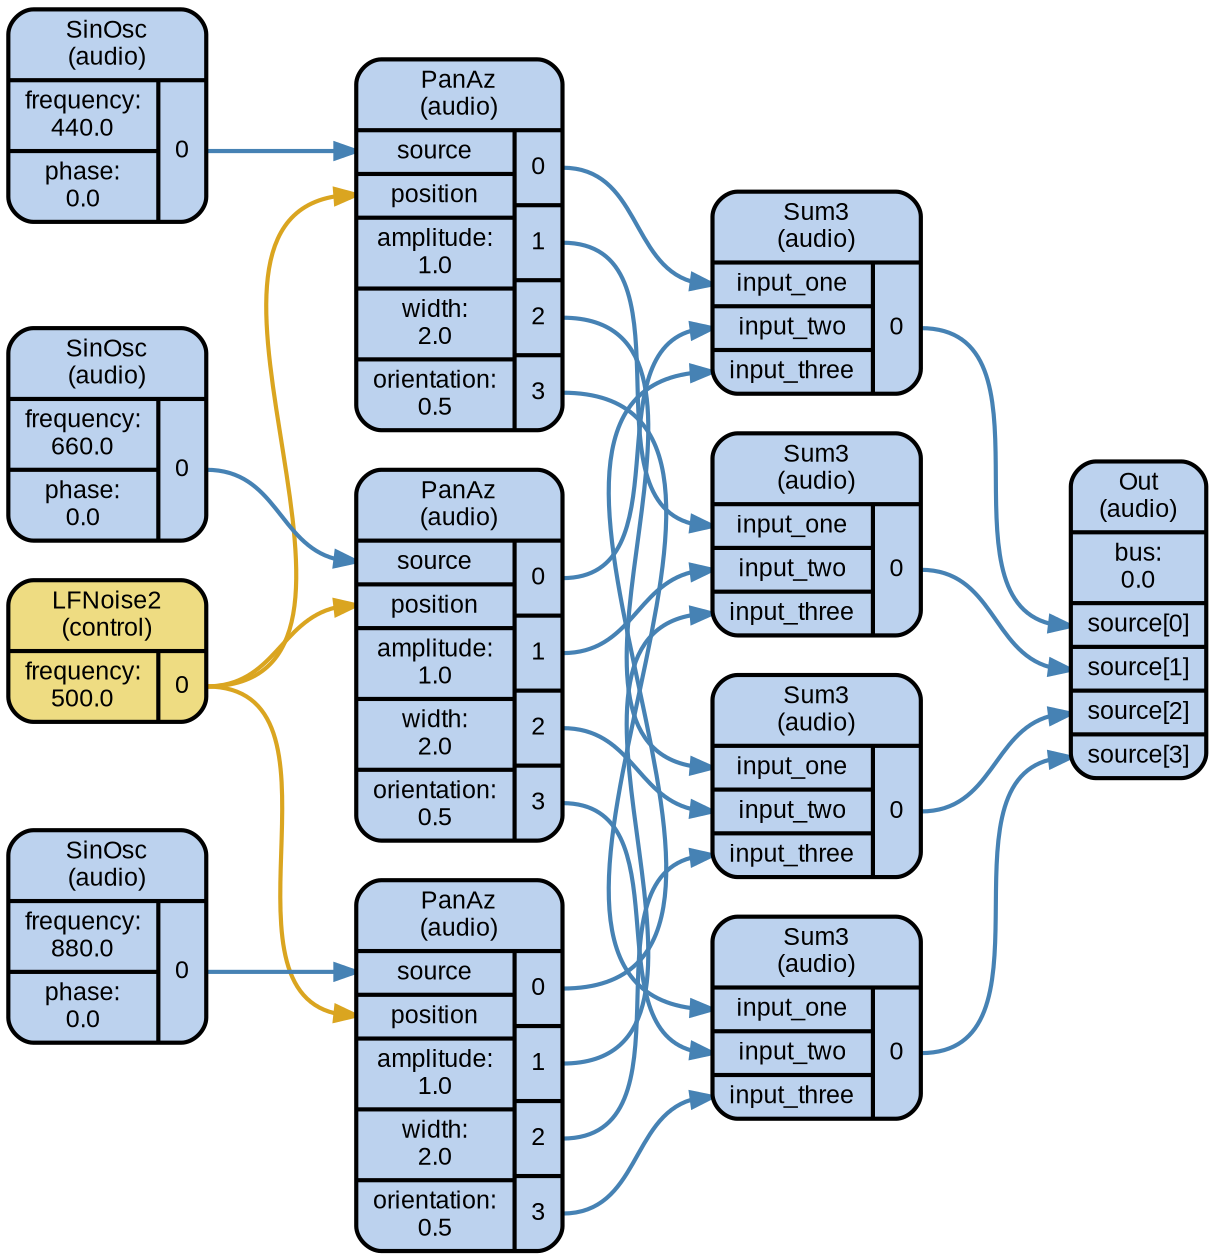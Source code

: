 digraph "synthdef_..." {
    graph [bgcolor=transparent,
        color=lightslategrey,
        dpi=72,
        fontname=Arial,
        outputorder=edgesfirst,
        overlap=prism,
        penwidth=2,
        rankdir=LR,
        ranksep=1,
        splines=spline,
        style="dotted, rounded"];
    node [fontname=Arial,
        fontsize=12,
        penwidth=2,
        shape=Mrecord,
        style="filled, rounded"];
    edge [penwidth=2];
    ugen_0 [fillcolor=lightsteelblue2,
        label="<f_0> SinOsc\n(audio) | { { <f_1_0_0> frequency:\n440.0 | <f_1_0_1> phase:\n0.0 } | { <f_1_1_0> 0 } }"];
    ugen_1 [fillcolor=lightgoldenrod2,
        label="<f_0> LFNoise2\n(control) | { { <f_1_0_0> frequency:\n500.0 } | { <f_1_1_0> 0 } }"];
    ugen_10 [fillcolor=lightsteelblue2,
        label="<f_0> Sum3\n(audio) | { { <f_1_0_0> input_one | <f_1_0_1> input_two | <f_1_0_2> input_three } | { <f_1_1_0> 0 } }"];
    ugen_11 [fillcolor=lightsteelblue2,
        label="<f_0> Out\n(audio) | { { <f_1_0_0> bus:\n0.0 | <f_1_0_1> source[0] | <f_1_0_2> source[1] | <f_1_0_3> source[2] | <f_1_0_4> source[3] } }"];
    ugen_2 [fillcolor=lightsteelblue2,
        label="<f_0> PanAz\n(audio) | { { <f_1_0_0> source | <f_1_0_1> position | <f_1_0_2> amplitude:\n1.0 | <f_1_0_3> width:\n2.0 | <f_1_0_4> orientation:\n0.5 } | { <f_1_1_0> 0 | <f_1_1_1> 1 | <f_1_1_2> 2 | <f_1_1_3> 3 } }"];
    ugen_3 [fillcolor=lightsteelblue2,
        label="<f_0> SinOsc\n(audio) | { { <f_1_0_0> frequency:\n660.0 | <f_1_0_1> phase:\n0.0 } | { <f_1_1_0> 0 } }"];
    ugen_4 [fillcolor=lightsteelblue2,
        label="<f_0> PanAz\n(audio) | { { <f_1_0_0> source | <f_1_0_1> position | <f_1_0_2> amplitude:\n1.0 | <f_1_0_3> width:\n2.0 | <f_1_0_4> orientation:\n0.5 } | { <f_1_1_0> 0 | <f_1_1_1> 1 | <f_1_1_2> 2 | <f_1_1_3> 3 } }"];
    ugen_5 [fillcolor=lightsteelblue2,
        label="<f_0> SinOsc\n(audio) | { { <f_1_0_0> frequency:\n880.0 | <f_1_0_1> phase:\n0.0 } | { <f_1_1_0> 0 } }"];
    ugen_6 [fillcolor=lightsteelblue2,
        label="<f_0> PanAz\n(audio) | { { <f_1_0_0> source | <f_1_0_1> position | <f_1_0_2> amplitude:\n1.0 | <f_1_0_3> width:\n2.0 | <f_1_0_4> orientation:\n0.5 } | { <f_1_1_0> 0 | <f_1_1_1> 1 | <f_1_1_2> 2 | <f_1_1_3> 3 } }"];
    ugen_7 [fillcolor=lightsteelblue2,
        label="<f_0> Sum3\n(audio) | { { <f_1_0_0> input_one | <f_1_0_1> input_two | <f_1_0_2> input_three } | { <f_1_1_0> 0 } }"];
    ugen_8 [fillcolor=lightsteelblue2,
        label="<f_0> Sum3\n(audio) | { { <f_1_0_0> input_one | <f_1_0_1> input_two | <f_1_0_2> input_three } | { <f_1_1_0> 0 } }"];
    ugen_9 [fillcolor=lightsteelblue2,
        label="<f_0> Sum3\n(audio) | { { <f_1_0_0> input_one | <f_1_0_1> input_two | <f_1_0_2> input_three } | { <f_1_1_0> 0 } }"];
    ugen_0:f_1_1_0:e -> ugen_2:f_1_0_0:w [color=steelblue];
    ugen_1:f_1_1_0:e -> ugen_2:f_1_0_1:w [color=goldenrod];
    ugen_1:f_1_1_0:e -> ugen_4:f_1_0_1:w [color=goldenrod];
    ugen_1:f_1_1_0:e -> ugen_6:f_1_0_1:w [color=goldenrod];
    ugen_10:f_1_1_0:e -> ugen_11:f_1_0_4:w [color=steelblue];
    ugen_2:f_1_1_0:e -> ugen_7:f_1_0_0:w [color=steelblue];
    ugen_2:f_1_1_1:e -> ugen_8:f_1_0_0:w [color=steelblue];
    ugen_2:f_1_1_2:e -> ugen_9:f_1_0_0:w [color=steelblue];
    ugen_2:f_1_1_3:e -> ugen_10:f_1_0_0:w [color=steelblue];
    ugen_3:f_1_1_0:e -> ugen_4:f_1_0_0:w [color=steelblue];
    ugen_4:f_1_1_0:e -> ugen_7:f_1_0_1:w [color=steelblue];
    ugen_4:f_1_1_1:e -> ugen_8:f_1_0_1:w [color=steelblue];
    ugen_4:f_1_1_2:e -> ugen_9:f_1_0_1:w [color=steelblue];
    ugen_4:f_1_1_3:e -> ugen_10:f_1_0_1:w [color=steelblue];
    ugen_5:f_1_1_0:e -> ugen_6:f_1_0_0:w [color=steelblue];
    ugen_6:f_1_1_0:e -> ugen_7:f_1_0_2:w [color=steelblue];
    ugen_6:f_1_1_1:e -> ugen_8:f_1_0_2:w [color=steelblue];
    ugen_6:f_1_1_2:e -> ugen_9:f_1_0_2:w [color=steelblue];
    ugen_6:f_1_1_3:e -> ugen_10:f_1_0_2:w [color=steelblue];
    ugen_7:f_1_1_0:e -> ugen_11:f_1_0_1:w [color=steelblue];
    ugen_8:f_1_1_0:e -> ugen_11:f_1_0_2:w [color=steelblue];
    ugen_9:f_1_1_0:e -> ugen_11:f_1_0_3:w [color=steelblue];
}